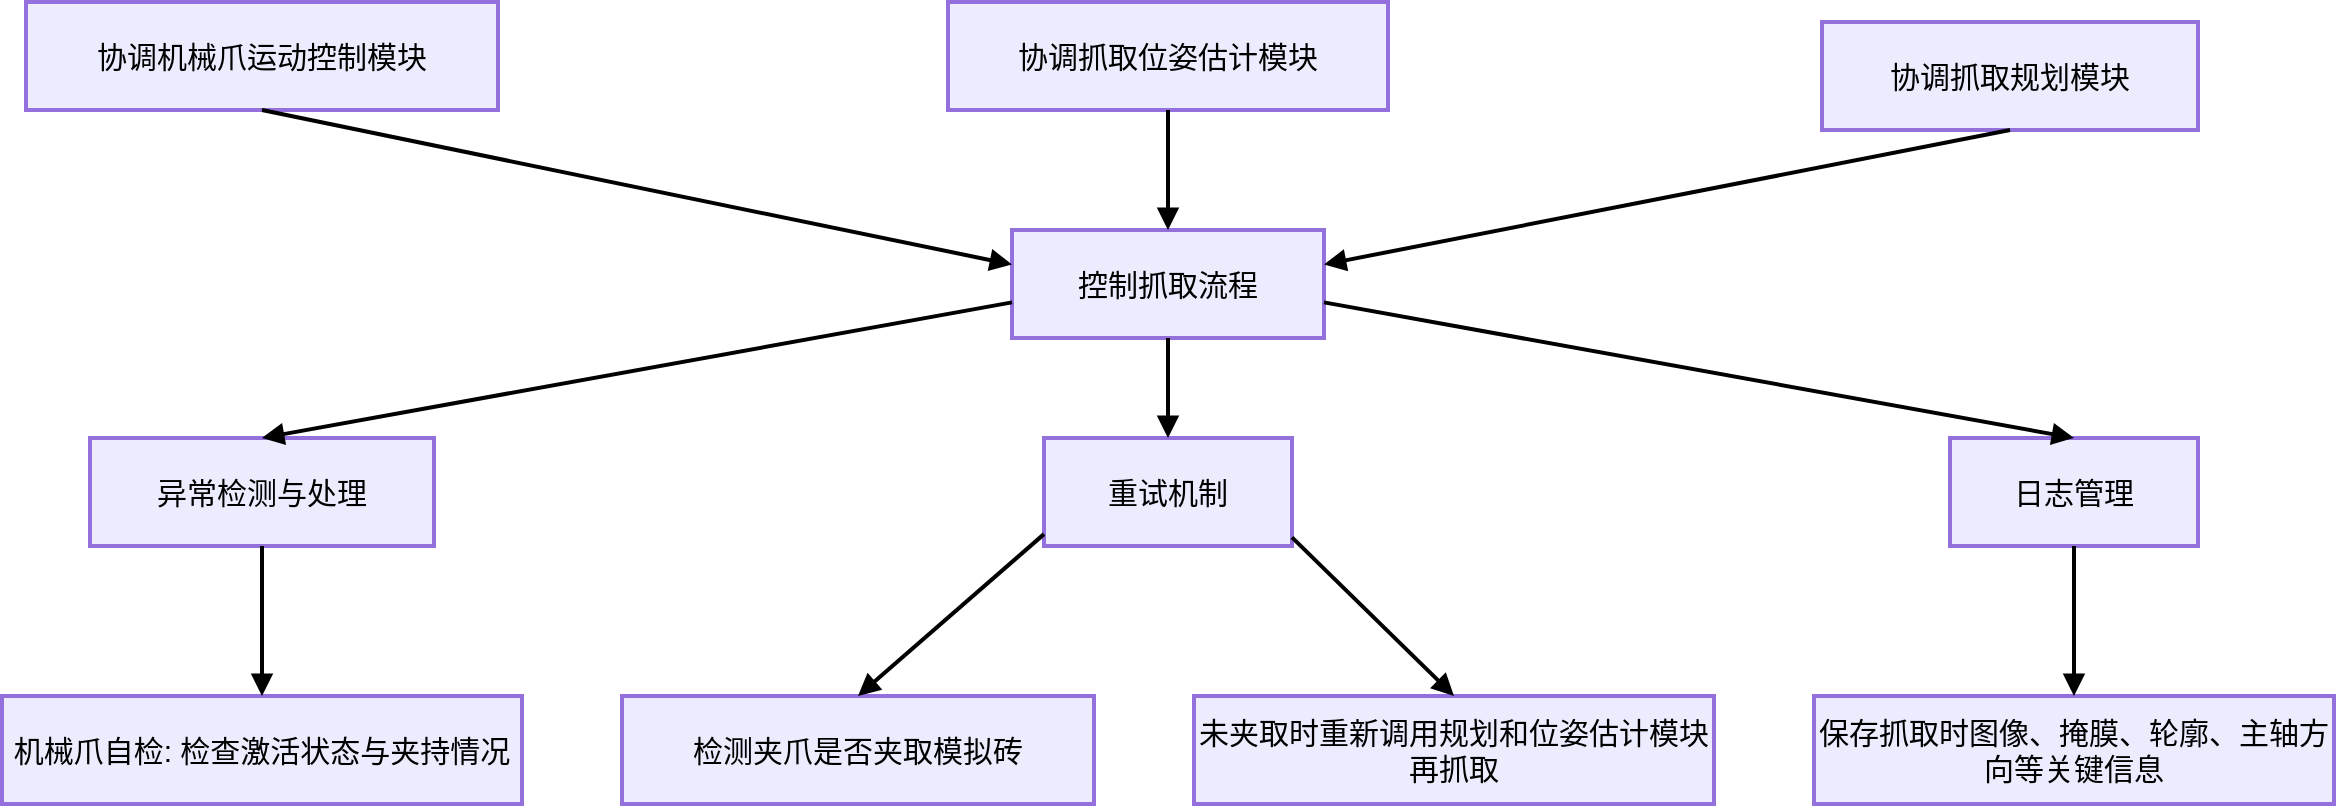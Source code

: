 <mxfile version="27.0.3">
  <diagram name="第 1 页" id="F7ckQr10B90Y9PDG9SUS">
    <mxGraphModel dx="2226" dy="1201" grid="1" gridSize="10" guides="1" tooltips="1" connect="1" arrows="1" fold="1" page="1" pageScale="1" pageWidth="827" pageHeight="1169" math="0" shadow="0">
      <root>
        <mxCell id="0" />
        <mxCell id="1" parent="0" />
        <mxCell id="95qgkII0p2TtLVyrWZx9-16" value="协调机械爪运动控制模块" style="whiteSpace=wrap;strokeWidth=2;strokeColor=light-dark(#9370db, #ededed);align=center;verticalAlign=middle;fontFamily=Helvetica;fontSize=15;fontColor=default;fillColor=light-dark(#ececff, #392f3f);" vertex="1" parent="1">
          <mxGeometry x="52" y="640" width="236" height="54" as="geometry" />
        </mxCell>
        <mxCell id="95qgkII0p2TtLVyrWZx9-17" value="协调抓取位姿估计模块" style="whiteSpace=wrap;strokeWidth=2;strokeColor=light-dark(#9370db, #ededed);align=center;verticalAlign=middle;fontFamily=Helvetica;fontSize=15;fontColor=default;fillColor=light-dark(#ececff, #392f3f);" vertex="1" parent="1">
          <mxGeometry x="513" y="640" width="220" height="54" as="geometry" />
        </mxCell>
        <mxCell id="95qgkII0p2TtLVyrWZx9-18" value="协调抓取规划模块" style="whiteSpace=wrap;strokeWidth=2;strokeColor=light-dark(#9370db, #ededed);align=center;verticalAlign=middle;fontFamily=Helvetica;fontSize=15;fontColor=default;fillColor=light-dark(#ececff, #392f3f);" vertex="1" parent="1">
          <mxGeometry x="950" y="650" width="188" height="54" as="geometry" />
        </mxCell>
        <mxCell id="95qgkII0p2TtLVyrWZx9-19" value="控制抓取流程" style="whiteSpace=wrap;strokeWidth=2;strokeColor=light-dark(#9370db, #ededed);align=center;verticalAlign=middle;fontFamily=Helvetica;fontSize=15;fontColor=default;fillColor=light-dark(#ececff, #392f3f);" vertex="1" parent="1">
          <mxGeometry x="545" y="754" width="156" height="54" as="geometry" />
        </mxCell>
        <mxCell id="95qgkII0p2TtLVyrWZx9-20" value="异常检测与处理" style="whiteSpace=wrap;strokeWidth=2;strokeColor=light-dark(#9370db, #ededed);align=center;verticalAlign=middle;fontFamily=Helvetica;fontSize=15;fontColor=default;fillColor=light-dark(#ececff, #392f3f);" vertex="1" parent="1">
          <mxGeometry x="84" y="858" width="172" height="54" as="geometry" />
        </mxCell>
        <mxCell id="95qgkII0p2TtLVyrWZx9-21" value="重试机制" style="whiteSpace=wrap;strokeWidth=2;strokeColor=light-dark(#9370db, #ededed);align=center;verticalAlign=middle;fontFamily=Helvetica;fontSize=15;fontColor=default;fillColor=light-dark(#ececff, #392f3f);" vertex="1" parent="1">
          <mxGeometry x="561" y="858" width="124" height="54" as="geometry" />
        </mxCell>
        <mxCell id="95qgkII0p2TtLVyrWZx9-22" value="日志管理" style="whiteSpace=wrap;strokeWidth=2;strokeColor=light-dark(#9370db, #ededed);align=center;verticalAlign=middle;fontFamily=Helvetica;fontSize=15;fontColor=default;fillColor=light-dark(#ececff, #392f3f);" vertex="1" parent="1">
          <mxGeometry x="1014" y="858" width="124" height="54" as="geometry" />
        </mxCell>
        <mxCell id="95qgkII0p2TtLVyrWZx9-23" value="机械爪自检: 检查激活状态与夹持情况" style="whiteSpace=wrap;strokeWidth=2;strokeColor=light-dark(#9370db, #ededed);align=center;verticalAlign=middle;fontFamily=Helvetica;fontSize=15;fontColor=default;fillColor=light-dark(#ececff, #392f3f);" vertex="1" parent="1">
          <mxGeometry x="40" y="987" width="260" height="54" as="geometry" />
        </mxCell>
        <mxCell id="95qgkII0p2TtLVyrWZx9-24" value="检测夹爪是否夹取模拟砖" style="whiteSpace=wrap;strokeWidth=2;strokeColor=light-dark(#9370db, #ededed);align=center;verticalAlign=middle;fontFamily=Helvetica;fontSize=15;fontColor=default;fillColor=light-dark(#ececff, #392f3f);" vertex="1" parent="1">
          <mxGeometry x="350" y="987" width="236" height="54" as="geometry" />
        </mxCell>
        <mxCell id="95qgkII0p2TtLVyrWZx9-25" value="未夹取时重新调用规划和位姿估计模块再抓取" style="whiteSpace=wrap;strokeWidth=2;strokeColor=light-dark(#9370db, #ededed);align=center;verticalAlign=middle;fontFamily=Helvetica;fontSize=15;fontColor=default;fillColor=light-dark(#ececff, #392f3f);" vertex="1" parent="1">
          <mxGeometry x="636" y="987" width="260" height="54" as="geometry" />
        </mxCell>
        <mxCell id="95qgkII0p2TtLVyrWZx9-26" value="保存抓取时图像、掩膜、轮廓、主轴方向等关键信息" style="whiteSpace=wrap;strokeWidth=2;strokeColor=light-dark(#9370db, #ededed);align=center;verticalAlign=middle;fontFamily=Helvetica;fontSize=15;fontColor=default;fillColor=light-dark(#ececff, #392f3f);" vertex="1" parent="1">
          <mxGeometry x="946" y="987" width="260" height="54" as="geometry" />
        </mxCell>
        <mxCell id="95qgkII0p2TtLVyrWZx9-27" value="" style="startArrow=none;endArrow=block;exitX=0.5;exitY=1;entryX=0;entryY=0.32;rounded=0;strokeColor=default;strokeWidth=2;align=center;verticalAlign=middle;fontFamily=Helvetica;fontSize=15;fontColor=default;labelBackgroundColor=default;" edge="1" parent="1" source="95qgkII0p2TtLVyrWZx9-16" target="95qgkII0p2TtLVyrWZx9-19">
          <mxGeometry relative="1" as="geometry" />
        </mxCell>
        <mxCell id="95qgkII0p2TtLVyrWZx9-28" value="" style="startArrow=none;endArrow=block;exitX=0.5;exitY=1;rounded=0;strokeColor=default;strokeWidth=2;align=center;verticalAlign=middle;fontFamily=Helvetica;fontSize=15;fontColor=default;labelBackgroundColor=default;" edge="1" parent="1" source="95qgkII0p2TtLVyrWZx9-17" target="95qgkII0p2TtLVyrWZx9-19">
          <mxGeometry relative="1" as="geometry" />
        </mxCell>
        <mxCell id="95qgkII0p2TtLVyrWZx9-29" value="" style="startArrow=none;endArrow=block;exitX=0.5;exitY=1;entryX=1;entryY=0.32;rounded=0;strokeColor=default;strokeWidth=2;align=center;verticalAlign=middle;fontFamily=Helvetica;fontSize=15;fontColor=default;labelBackgroundColor=default;" edge="1" parent="1" source="95qgkII0p2TtLVyrWZx9-18" target="95qgkII0p2TtLVyrWZx9-19">
          <mxGeometry relative="1" as="geometry" />
        </mxCell>
        <mxCell id="95qgkII0p2TtLVyrWZx9-30" value="" style="startArrow=none;endArrow=block;exitX=0;exitY=0.67;entryX=0.5;entryY=0;rounded=0;strokeColor=default;strokeWidth=2;align=center;verticalAlign=middle;fontFamily=Helvetica;fontSize=15;fontColor=default;labelBackgroundColor=default;" edge="1" parent="1" source="95qgkII0p2TtLVyrWZx9-19" target="95qgkII0p2TtLVyrWZx9-20">
          <mxGeometry relative="1" as="geometry" />
        </mxCell>
        <mxCell id="95qgkII0p2TtLVyrWZx9-31" value="" style="startArrow=none;endArrow=block;exitX=0.5;exitY=1;entryX=0.5;entryY=0;rounded=0;strokeColor=default;strokeWidth=2;align=center;verticalAlign=middle;fontFamily=Helvetica;fontSize=15;fontColor=default;labelBackgroundColor=default;" edge="1" parent="1" source="95qgkII0p2TtLVyrWZx9-19" target="95qgkII0p2TtLVyrWZx9-21">
          <mxGeometry relative="1" as="geometry" />
        </mxCell>
        <mxCell id="95qgkII0p2TtLVyrWZx9-32" value="" style="startArrow=none;endArrow=block;exitX=1;exitY=0.67;entryX=0.5;entryY=0;rounded=0;strokeColor=default;strokeWidth=2;align=center;verticalAlign=middle;fontFamily=Helvetica;fontSize=15;fontColor=default;labelBackgroundColor=default;" edge="1" parent="1" source="95qgkII0p2TtLVyrWZx9-19" target="95qgkII0p2TtLVyrWZx9-22">
          <mxGeometry relative="1" as="geometry" />
        </mxCell>
        <mxCell id="95qgkII0p2TtLVyrWZx9-33" value="" style="startArrow=none;endArrow=block;exitX=0.5;exitY=1;entryX=0.5;entryY=0;rounded=0;strokeColor=default;strokeWidth=2;align=center;verticalAlign=middle;fontFamily=Helvetica;fontSize=15;fontColor=default;labelBackgroundColor=default;" edge="1" parent="1" source="95qgkII0p2TtLVyrWZx9-20" target="95qgkII0p2TtLVyrWZx9-23">
          <mxGeometry relative="1" as="geometry" />
        </mxCell>
        <mxCell id="95qgkII0p2TtLVyrWZx9-34" value="" style="startArrow=none;endArrow=block;exitX=0;exitY=0.89;entryX=0.5;entryY=0;rounded=0;strokeColor=default;strokeWidth=2;align=center;verticalAlign=middle;fontFamily=Helvetica;fontSize=15;fontColor=default;labelBackgroundColor=default;" edge="1" parent="1" source="95qgkII0p2TtLVyrWZx9-21" target="95qgkII0p2TtLVyrWZx9-24">
          <mxGeometry relative="1" as="geometry" />
        </mxCell>
        <mxCell id="95qgkII0p2TtLVyrWZx9-35" value="" style="startArrow=none;endArrow=block;exitX=1;exitY=0.92;entryX=0.5;entryY=0;rounded=0;strokeColor=default;strokeWidth=2;align=center;verticalAlign=middle;fontFamily=Helvetica;fontSize=15;fontColor=default;labelBackgroundColor=default;" edge="1" parent="1" source="95qgkII0p2TtLVyrWZx9-21" target="95qgkII0p2TtLVyrWZx9-25">
          <mxGeometry relative="1" as="geometry" />
        </mxCell>
        <mxCell id="95qgkII0p2TtLVyrWZx9-36" value="" style="startArrow=none;endArrow=block;exitX=0.5;exitY=1;entryX=0.5;entryY=0;rounded=0;strokeColor=default;strokeWidth=2;align=center;verticalAlign=middle;fontFamily=Helvetica;fontSize=15;fontColor=default;labelBackgroundColor=default;" edge="1" parent="1" source="95qgkII0p2TtLVyrWZx9-22" target="95qgkII0p2TtLVyrWZx9-26">
          <mxGeometry relative="1" as="geometry" />
        </mxCell>
      </root>
    </mxGraphModel>
  </diagram>
</mxfile>
